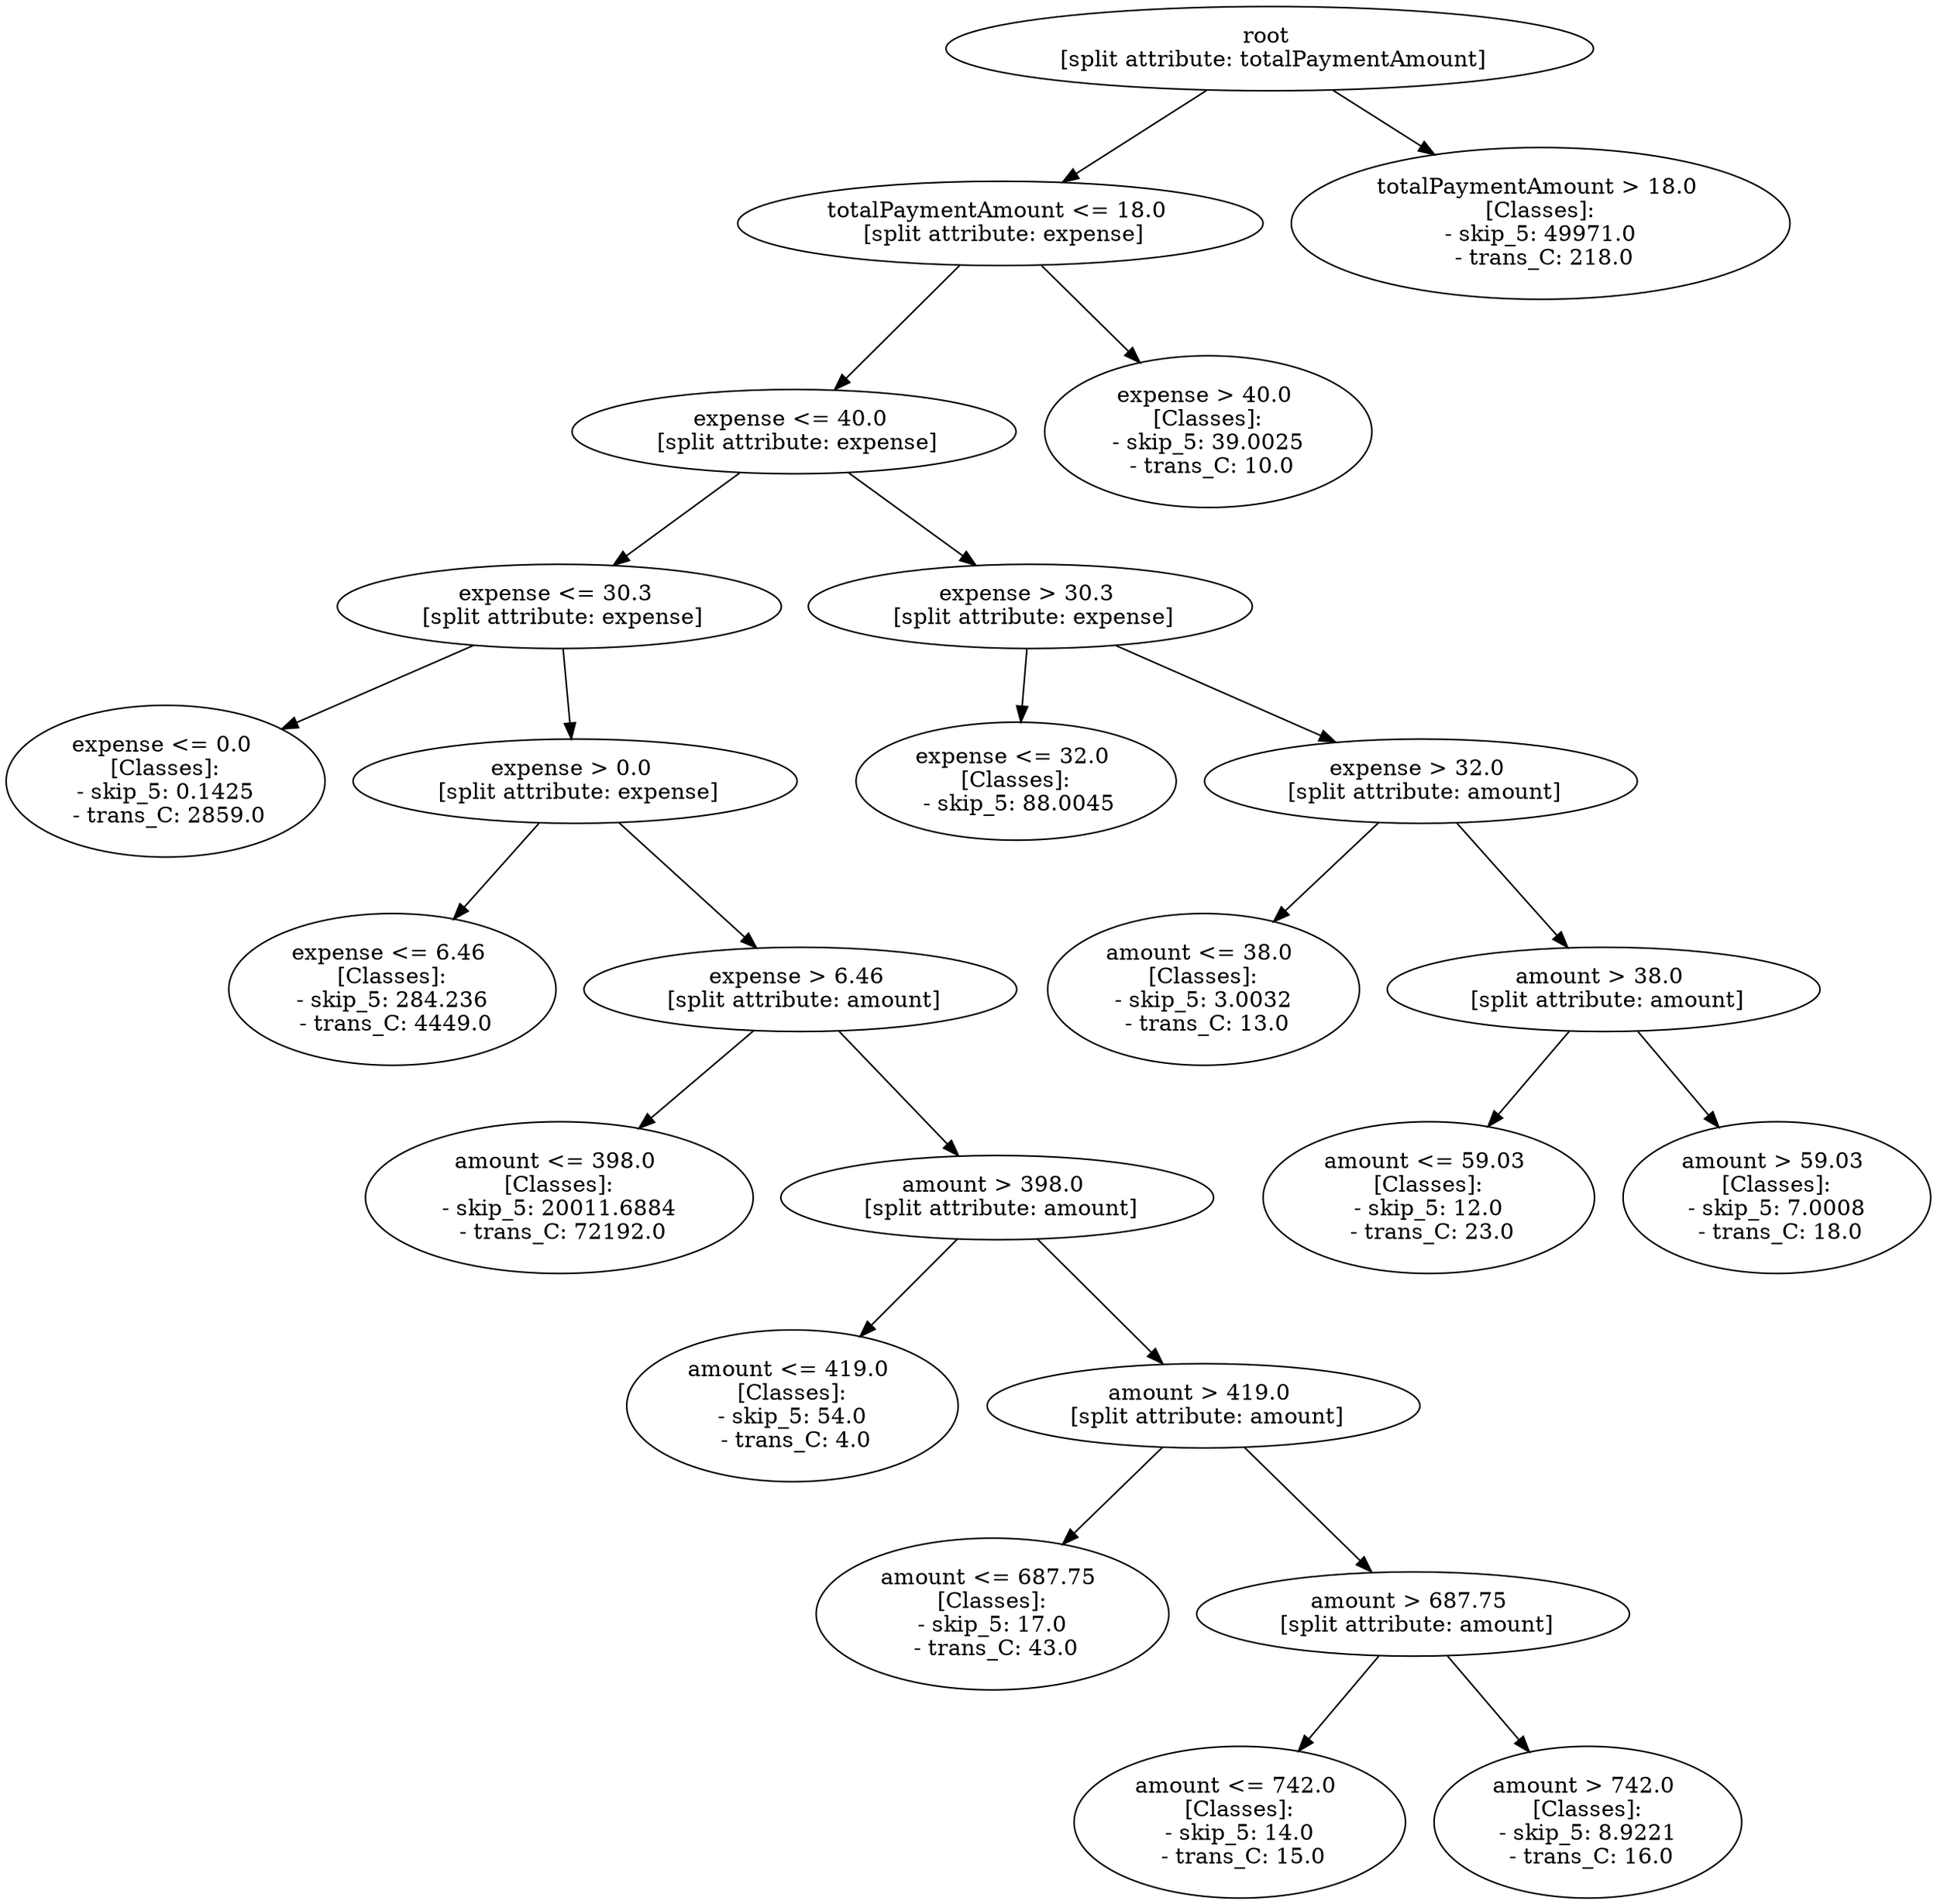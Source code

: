 // Road_Traffic_Fine_Management_Process-p_5-1
digraph "Road_Traffic_Fine_Management_Process-p_5-1" {
	"db03baca-a8a0-448d-8cc7-b3a86fb4ea99" [label="root 
 [split attribute: totalPaymentAmount]"]
	"53585395-1540-496b-8215-22d9aacfe811" [label="totalPaymentAmount <= 18.0 
 [split attribute: expense]"]
	"db03baca-a8a0-448d-8cc7-b3a86fb4ea99" -> "53585395-1540-496b-8215-22d9aacfe811"
	"b722d535-eb12-41d1-a6e0-bbd0477d21df" [label="expense <= 40.0 
 [split attribute: expense]"]
	"53585395-1540-496b-8215-22d9aacfe811" -> "b722d535-eb12-41d1-a6e0-bbd0477d21df"
	"f84d299a-2e41-4ef4-990c-e2a3a8d45fd3" [label="expense <= 30.3 
 [split attribute: expense]"]
	"b722d535-eb12-41d1-a6e0-bbd0477d21df" -> "f84d299a-2e41-4ef4-990c-e2a3a8d45fd3"
	"8cdab10c-5e69-4b4c-9423-1f37b8acbfbf" [label="expense <= 0.0 
 [Classes]: 
 - skip_5: 0.1425 
 - trans_C: 2859.0"]
	"f84d299a-2e41-4ef4-990c-e2a3a8d45fd3" -> "8cdab10c-5e69-4b4c-9423-1f37b8acbfbf"
	"4084fdeb-7391-4ec2-8a78-98dbca1b66c7" [label="expense > 0.0 
 [split attribute: expense]"]
	"f84d299a-2e41-4ef4-990c-e2a3a8d45fd3" -> "4084fdeb-7391-4ec2-8a78-98dbca1b66c7"
	"978f4462-c1e9-4528-bdb2-cce36816d526" [label="expense <= 6.46 
 [Classes]: 
 - skip_5: 284.236 
 - trans_C: 4449.0"]
	"4084fdeb-7391-4ec2-8a78-98dbca1b66c7" -> "978f4462-c1e9-4528-bdb2-cce36816d526"
	"2415a88a-37c4-45f7-b450-2456ae7b4c1e" [label="expense > 6.46 
 [split attribute: amount]"]
	"4084fdeb-7391-4ec2-8a78-98dbca1b66c7" -> "2415a88a-37c4-45f7-b450-2456ae7b4c1e"
	"6a051b76-3796-4b10-b72f-588e4776c44b" [label="amount <= 398.0 
 [Classes]: 
 - skip_5: 20011.6884 
 - trans_C: 72192.0"]
	"2415a88a-37c4-45f7-b450-2456ae7b4c1e" -> "6a051b76-3796-4b10-b72f-588e4776c44b"
	"91dfe54e-ff87-44b7-87cc-6d7742bcf690" [label="amount > 398.0 
 [split attribute: amount]"]
	"2415a88a-37c4-45f7-b450-2456ae7b4c1e" -> "91dfe54e-ff87-44b7-87cc-6d7742bcf690"
	"a4914e9b-dbb7-49ca-85c2-300631537022" [label="amount <= 419.0 
 [Classes]: 
 - skip_5: 54.0 
 - trans_C: 4.0"]
	"91dfe54e-ff87-44b7-87cc-6d7742bcf690" -> "a4914e9b-dbb7-49ca-85c2-300631537022"
	"44408b14-48a2-442f-9549-f3c8c58431f1" [label="amount > 419.0 
 [split attribute: amount]"]
	"91dfe54e-ff87-44b7-87cc-6d7742bcf690" -> "44408b14-48a2-442f-9549-f3c8c58431f1"
	"8a7a7559-815b-4e0c-b700-53d05cf28b68" [label="amount <= 687.75 
 [Classes]: 
 - skip_5: 17.0 
 - trans_C: 43.0"]
	"44408b14-48a2-442f-9549-f3c8c58431f1" -> "8a7a7559-815b-4e0c-b700-53d05cf28b68"
	"c200d37c-30ac-4915-b5a3-ba69e59b2f99" [label="amount > 687.75 
 [split attribute: amount]"]
	"44408b14-48a2-442f-9549-f3c8c58431f1" -> "c200d37c-30ac-4915-b5a3-ba69e59b2f99"
	"beb033f1-f2af-48da-8c30-a768b55008f2" [label="amount <= 742.0 
 [Classes]: 
 - skip_5: 14.0 
 - trans_C: 15.0"]
	"c200d37c-30ac-4915-b5a3-ba69e59b2f99" -> "beb033f1-f2af-48da-8c30-a768b55008f2"
	"1fcbc708-4ffa-4727-bde9-27f46289164e" [label="amount > 742.0 
 [Classes]: 
 - skip_5: 8.9221 
 - trans_C: 16.0"]
	"c200d37c-30ac-4915-b5a3-ba69e59b2f99" -> "1fcbc708-4ffa-4727-bde9-27f46289164e"
	"89c799d7-1f47-495a-90b1-62cee5b82f4f" [label="expense > 30.3 
 [split attribute: expense]"]
	"b722d535-eb12-41d1-a6e0-bbd0477d21df" -> "89c799d7-1f47-495a-90b1-62cee5b82f4f"
	"6fd3de33-d85d-472e-8875-2a73f97faa36" [label="expense <= 32.0 
 [Classes]: 
 - skip_5: 88.0045"]
	"89c799d7-1f47-495a-90b1-62cee5b82f4f" -> "6fd3de33-d85d-472e-8875-2a73f97faa36"
	"2e885e77-9a18-409d-a02b-07942c80128f" [label="expense > 32.0 
 [split attribute: amount]"]
	"89c799d7-1f47-495a-90b1-62cee5b82f4f" -> "2e885e77-9a18-409d-a02b-07942c80128f"
	"f039d13f-70e7-40f1-ad8b-344ac3a1ea6d" [label="amount <= 38.0 
 [Classes]: 
 - skip_5: 3.0032 
 - trans_C: 13.0"]
	"2e885e77-9a18-409d-a02b-07942c80128f" -> "f039d13f-70e7-40f1-ad8b-344ac3a1ea6d"
	"51b6dabf-b0fa-40c4-b1f5-6b12383141f8" [label="amount > 38.0 
 [split attribute: amount]"]
	"2e885e77-9a18-409d-a02b-07942c80128f" -> "51b6dabf-b0fa-40c4-b1f5-6b12383141f8"
	"ee261b32-4c69-4687-acc5-658fcba499c6" [label="amount <= 59.03 
 [Classes]: 
 - skip_5: 12.0 
 - trans_C: 23.0"]
	"51b6dabf-b0fa-40c4-b1f5-6b12383141f8" -> "ee261b32-4c69-4687-acc5-658fcba499c6"
	"7eeed53d-9fad-4ce5-9008-1c8340227353" [label="amount > 59.03 
 [Classes]: 
 - skip_5: 7.0008 
 - trans_C: 18.0"]
	"51b6dabf-b0fa-40c4-b1f5-6b12383141f8" -> "7eeed53d-9fad-4ce5-9008-1c8340227353"
	"97261cdc-91c9-476d-a548-be9e869faf40" [label="expense > 40.0 
 [Classes]: 
 - skip_5: 39.0025 
 - trans_C: 10.0"]
	"53585395-1540-496b-8215-22d9aacfe811" -> "97261cdc-91c9-476d-a548-be9e869faf40"
	"ca808c5a-5f8b-4ed8-9367-6f4d689b3f97" [label="totalPaymentAmount > 18.0 
 [Classes]: 
 - skip_5: 49971.0 
 - trans_C: 218.0"]
	"db03baca-a8a0-448d-8cc7-b3a86fb4ea99" -> "ca808c5a-5f8b-4ed8-9367-6f4d689b3f97"
}
